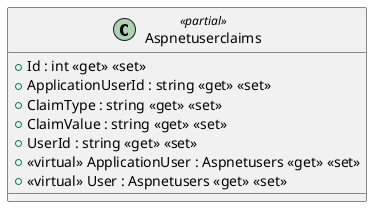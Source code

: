 @startuml
class Aspnetuserclaims <<partial>> {
    + Id : int <<get>> <<set>>
    + ApplicationUserId : string <<get>> <<set>>
    + ClaimType : string <<get>> <<set>>
    + ClaimValue : string <<get>> <<set>>
    + UserId : string <<get>> <<set>>
    + <<virtual>> ApplicationUser : Aspnetusers <<get>> <<set>>
    + <<virtual>> User : Aspnetusers <<get>> <<set>>
}
@enduml
